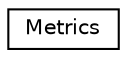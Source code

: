digraph "Graphical Class Hierarchy"
{
  edge [fontname="Helvetica",fontsize="10",labelfontname="Helvetica",labelfontsize="10"];
  node [fontname="Helvetica",fontsize="10",shape=record];
  rankdir="LR";
  Node1 [label="Metrics",height=0.2,width=0.4,color="black", fillcolor="white", style="filled",URL="$classMetrics.html"];
}
